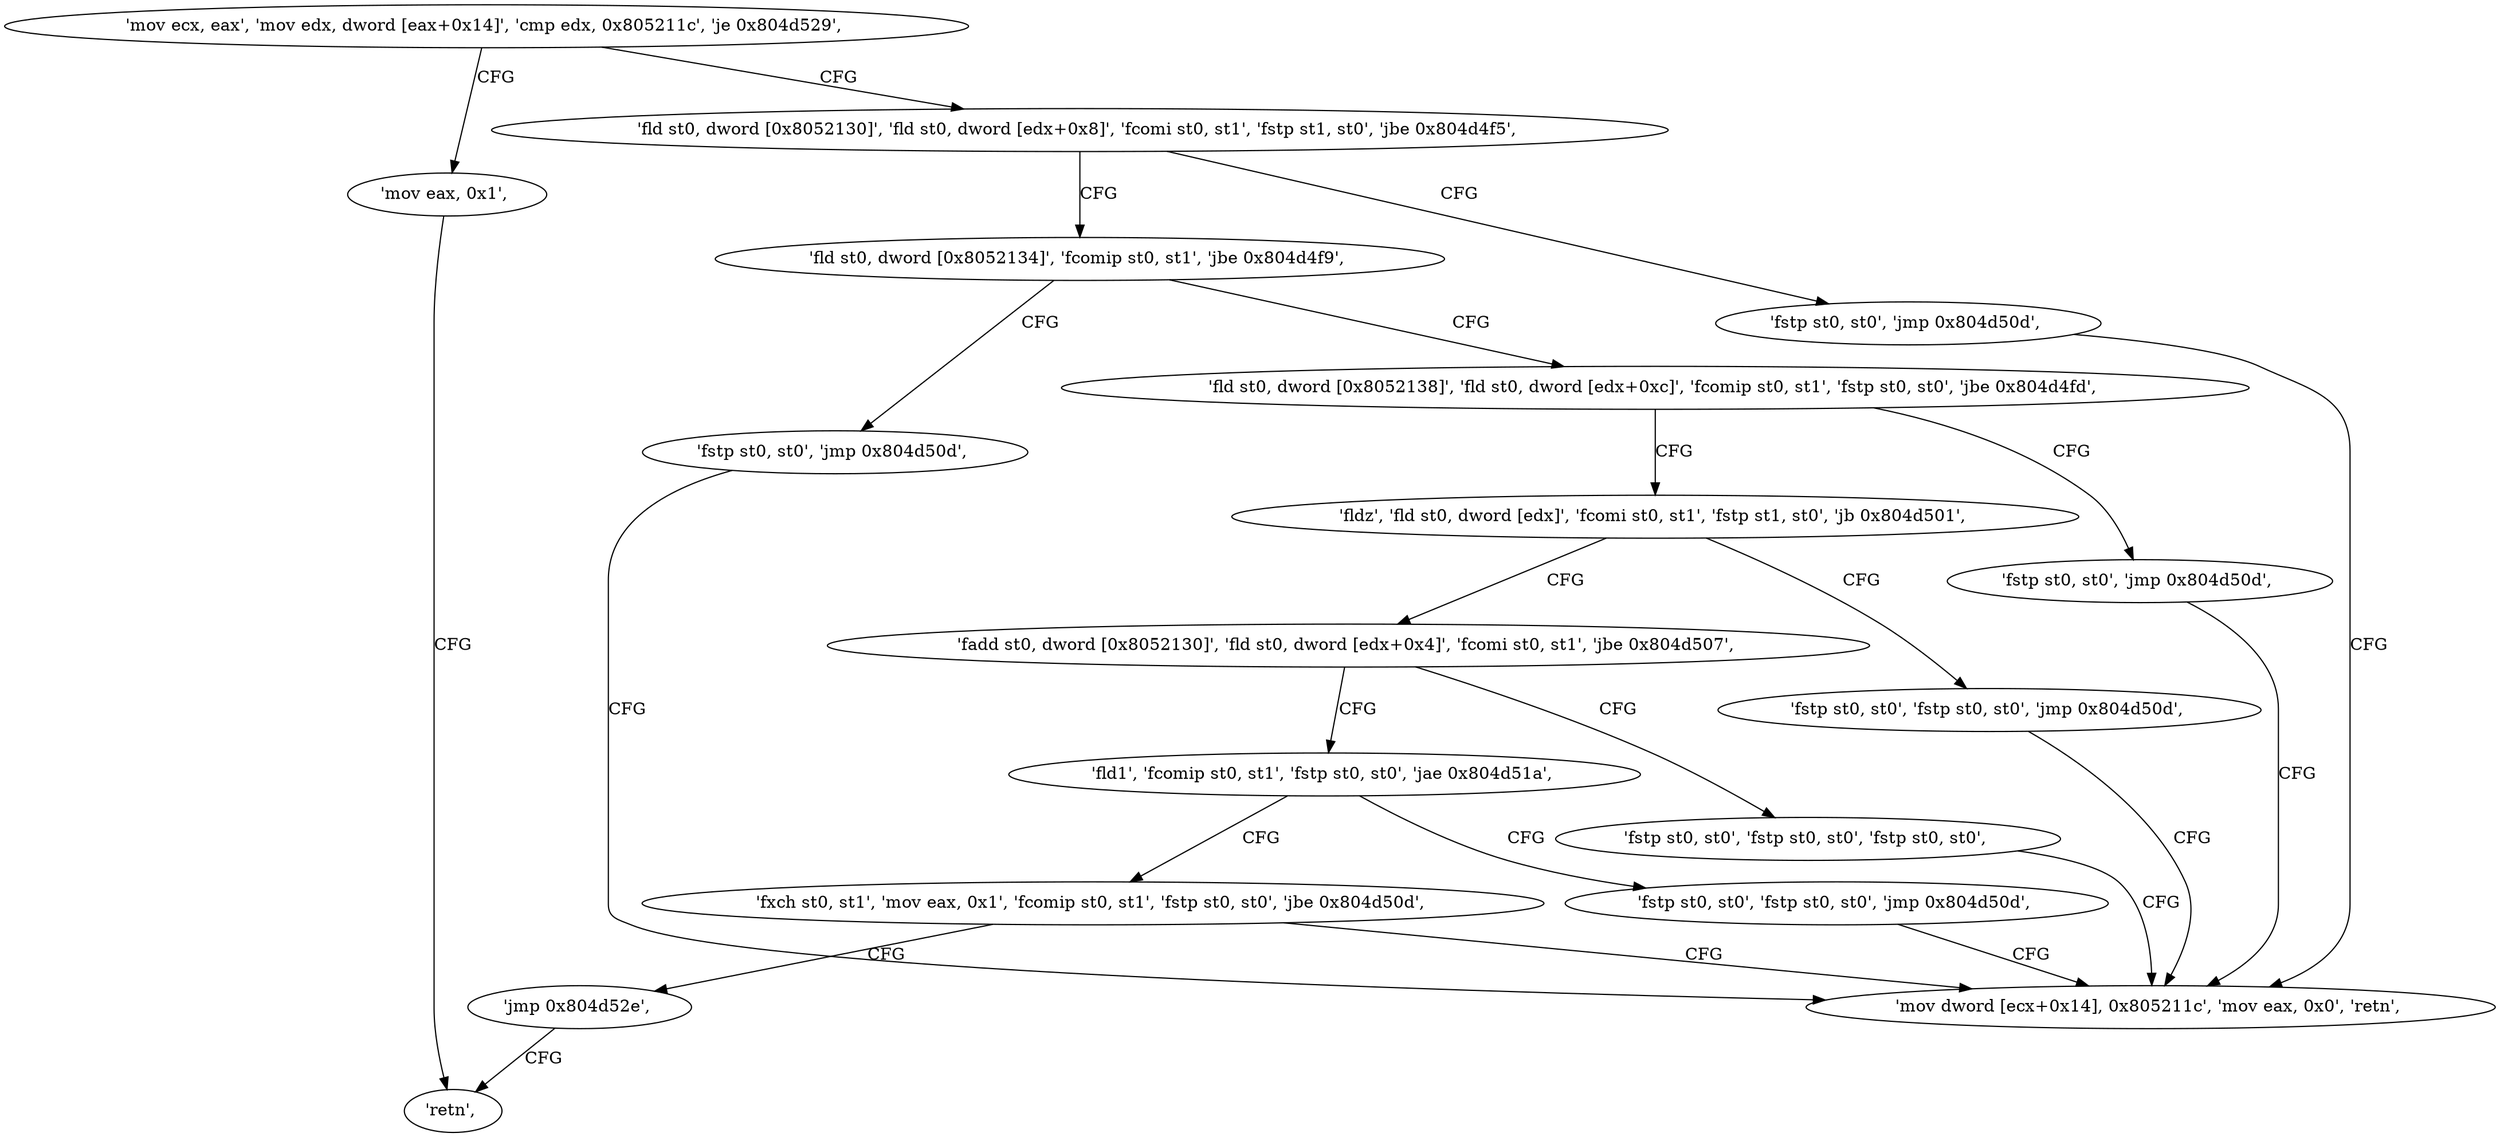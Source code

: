 digraph "func" {
"134534295" [label = "'mov ecx, eax', 'mov edx, dword [eax+0x14]', 'cmp edx, 0x805211c', 'je 0x804d529', " ]
"134534441" [label = "'mov eax, 0x1', " ]
"134534312" [label = "'fld st0, dword [0x8052130]', 'fld st0, dword [edx+0x8]', 'fcomi st0, st1', 'fstp st1, st0', 'jbe 0x804d4f5', " ]
"134534446" [label = "'retn', " ]
"134534389" [label = "'fstp st0, st0', 'jmp 0x804d50d', " ]
"134534327" [label = "'fld st0, dword [0x8052134]', 'fcomip st0, st1', 'jbe 0x804d4f9', " ]
"134534413" [label = "'mov dword [ecx+0x14], 0x805211c', 'mov eax, 0x0', 'retn', " ]
"134534393" [label = "'fstp st0, st0', 'jmp 0x804d50d', " ]
"134534337" [label = "'fld st0, dword [0x8052138]', 'fld st0, dword [edx+0xc]', 'fcomip st0, st1', 'fstp st0, st0', 'jbe 0x804d4fd', " ]
"134534397" [label = "'fstp st0, st0', 'jmp 0x804d50d', " ]
"134534352" [label = "'fldz', 'fld st0, dword [edx]', 'fcomi st0, st1', 'fstp st1, st0', 'jb 0x804d501', " ]
"134534401" [label = "'fstp st0, st0', 'fstp st0, st0', 'jmp 0x804d50d', " ]
"134534362" [label = "'fadd st0, dword [0x8052130]', 'fld st0, dword [edx+0x4]', 'fcomi st0, st1', 'jbe 0x804d507', " ]
"134534407" [label = "'fstp st0, st0', 'fstp st0, st0', 'fstp st0, st0', " ]
"134534375" [label = "'fld1', 'fcomip st0, st1', 'fstp st0, st0', 'jae 0x804d51a', " ]
"134534426" [label = "'fxch st0, st1', 'mov eax, 0x1', 'fcomip st0, st1', 'fstp st0, st0', 'jbe 0x804d50d', " ]
"134534383" [label = "'fstp st0, st0', 'fstp st0, st0', 'jmp 0x804d50d', " ]
"134534439" [label = "'jmp 0x804d52e', " ]
"134534295" -> "134534441" [ label = "CFG" ]
"134534295" -> "134534312" [ label = "CFG" ]
"134534441" -> "134534446" [ label = "CFG" ]
"134534312" -> "134534389" [ label = "CFG" ]
"134534312" -> "134534327" [ label = "CFG" ]
"134534389" -> "134534413" [ label = "CFG" ]
"134534327" -> "134534393" [ label = "CFG" ]
"134534327" -> "134534337" [ label = "CFG" ]
"134534393" -> "134534413" [ label = "CFG" ]
"134534337" -> "134534397" [ label = "CFG" ]
"134534337" -> "134534352" [ label = "CFG" ]
"134534397" -> "134534413" [ label = "CFG" ]
"134534352" -> "134534401" [ label = "CFG" ]
"134534352" -> "134534362" [ label = "CFG" ]
"134534401" -> "134534413" [ label = "CFG" ]
"134534362" -> "134534407" [ label = "CFG" ]
"134534362" -> "134534375" [ label = "CFG" ]
"134534407" -> "134534413" [ label = "CFG" ]
"134534375" -> "134534426" [ label = "CFG" ]
"134534375" -> "134534383" [ label = "CFG" ]
"134534426" -> "134534413" [ label = "CFG" ]
"134534426" -> "134534439" [ label = "CFG" ]
"134534383" -> "134534413" [ label = "CFG" ]
"134534439" -> "134534446" [ label = "CFG" ]
}
